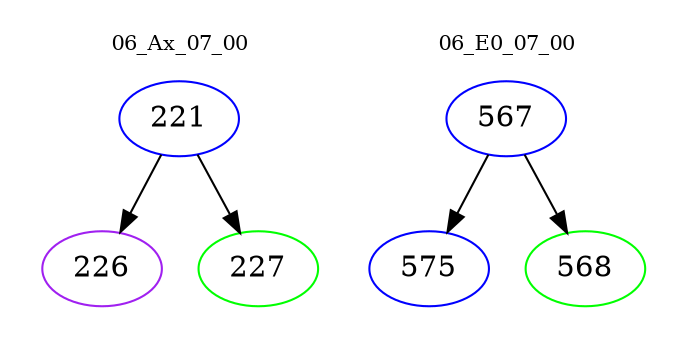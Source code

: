 digraph{
subgraph cluster_0 {
color = white
label = "06_Ax_07_00";
fontsize=10;
T0_221 [label="221", color="blue"]
T0_221 -> T0_226 [color="black"]
T0_226 [label="226", color="purple"]
T0_221 -> T0_227 [color="black"]
T0_227 [label="227", color="green"]
}
subgraph cluster_1 {
color = white
label = "06_E0_07_00";
fontsize=10;
T1_567 [label="567", color="blue"]
T1_567 -> T1_575 [color="black"]
T1_575 [label="575", color="blue"]
T1_567 -> T1_568 [color="black"]
T1_568 [label="568", color="green"]
}
}
